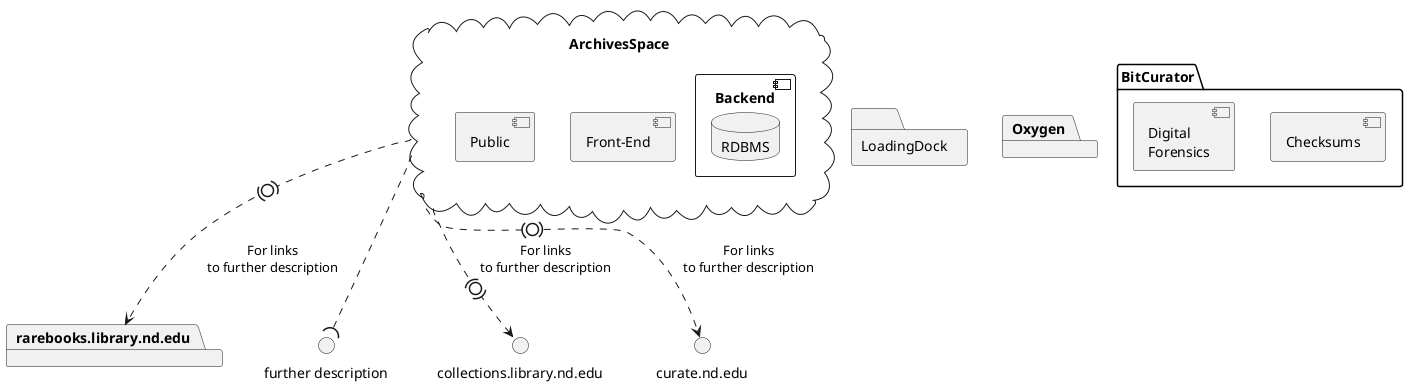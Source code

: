 # Render via PlantUML
# Generated via plantuml-preview (https://github.com/peele/plantuml-preview) in Atom
# package
# node
# folder
# frame
# cloud
# database
# interface
@startuml


cloud "ArchivesSpace" {
  component "Front-End"
  component "Public"
  component "Backend" {
    database "RDBMS"
  }
}

package "rarebooks.library.nd.edu"

interface "further description" as FurtherDescription

folder "LoadingDock"
package "Oxygen"
package "BitCurator" {
  component "Checksums"
  component "Digital\nForensics"
}

ArchivesSpace .(0).> rarebooks.library.nd.edu : "For links\nto further description"
ArchivesSpace .(0).> collections.library.nd.edu : "For links\nto further description"
ArchivesSpace .(0).> curate.nd.edu : "For links\nto further description"
ArchivesSpace ..( FurtherDescription
@enduml
